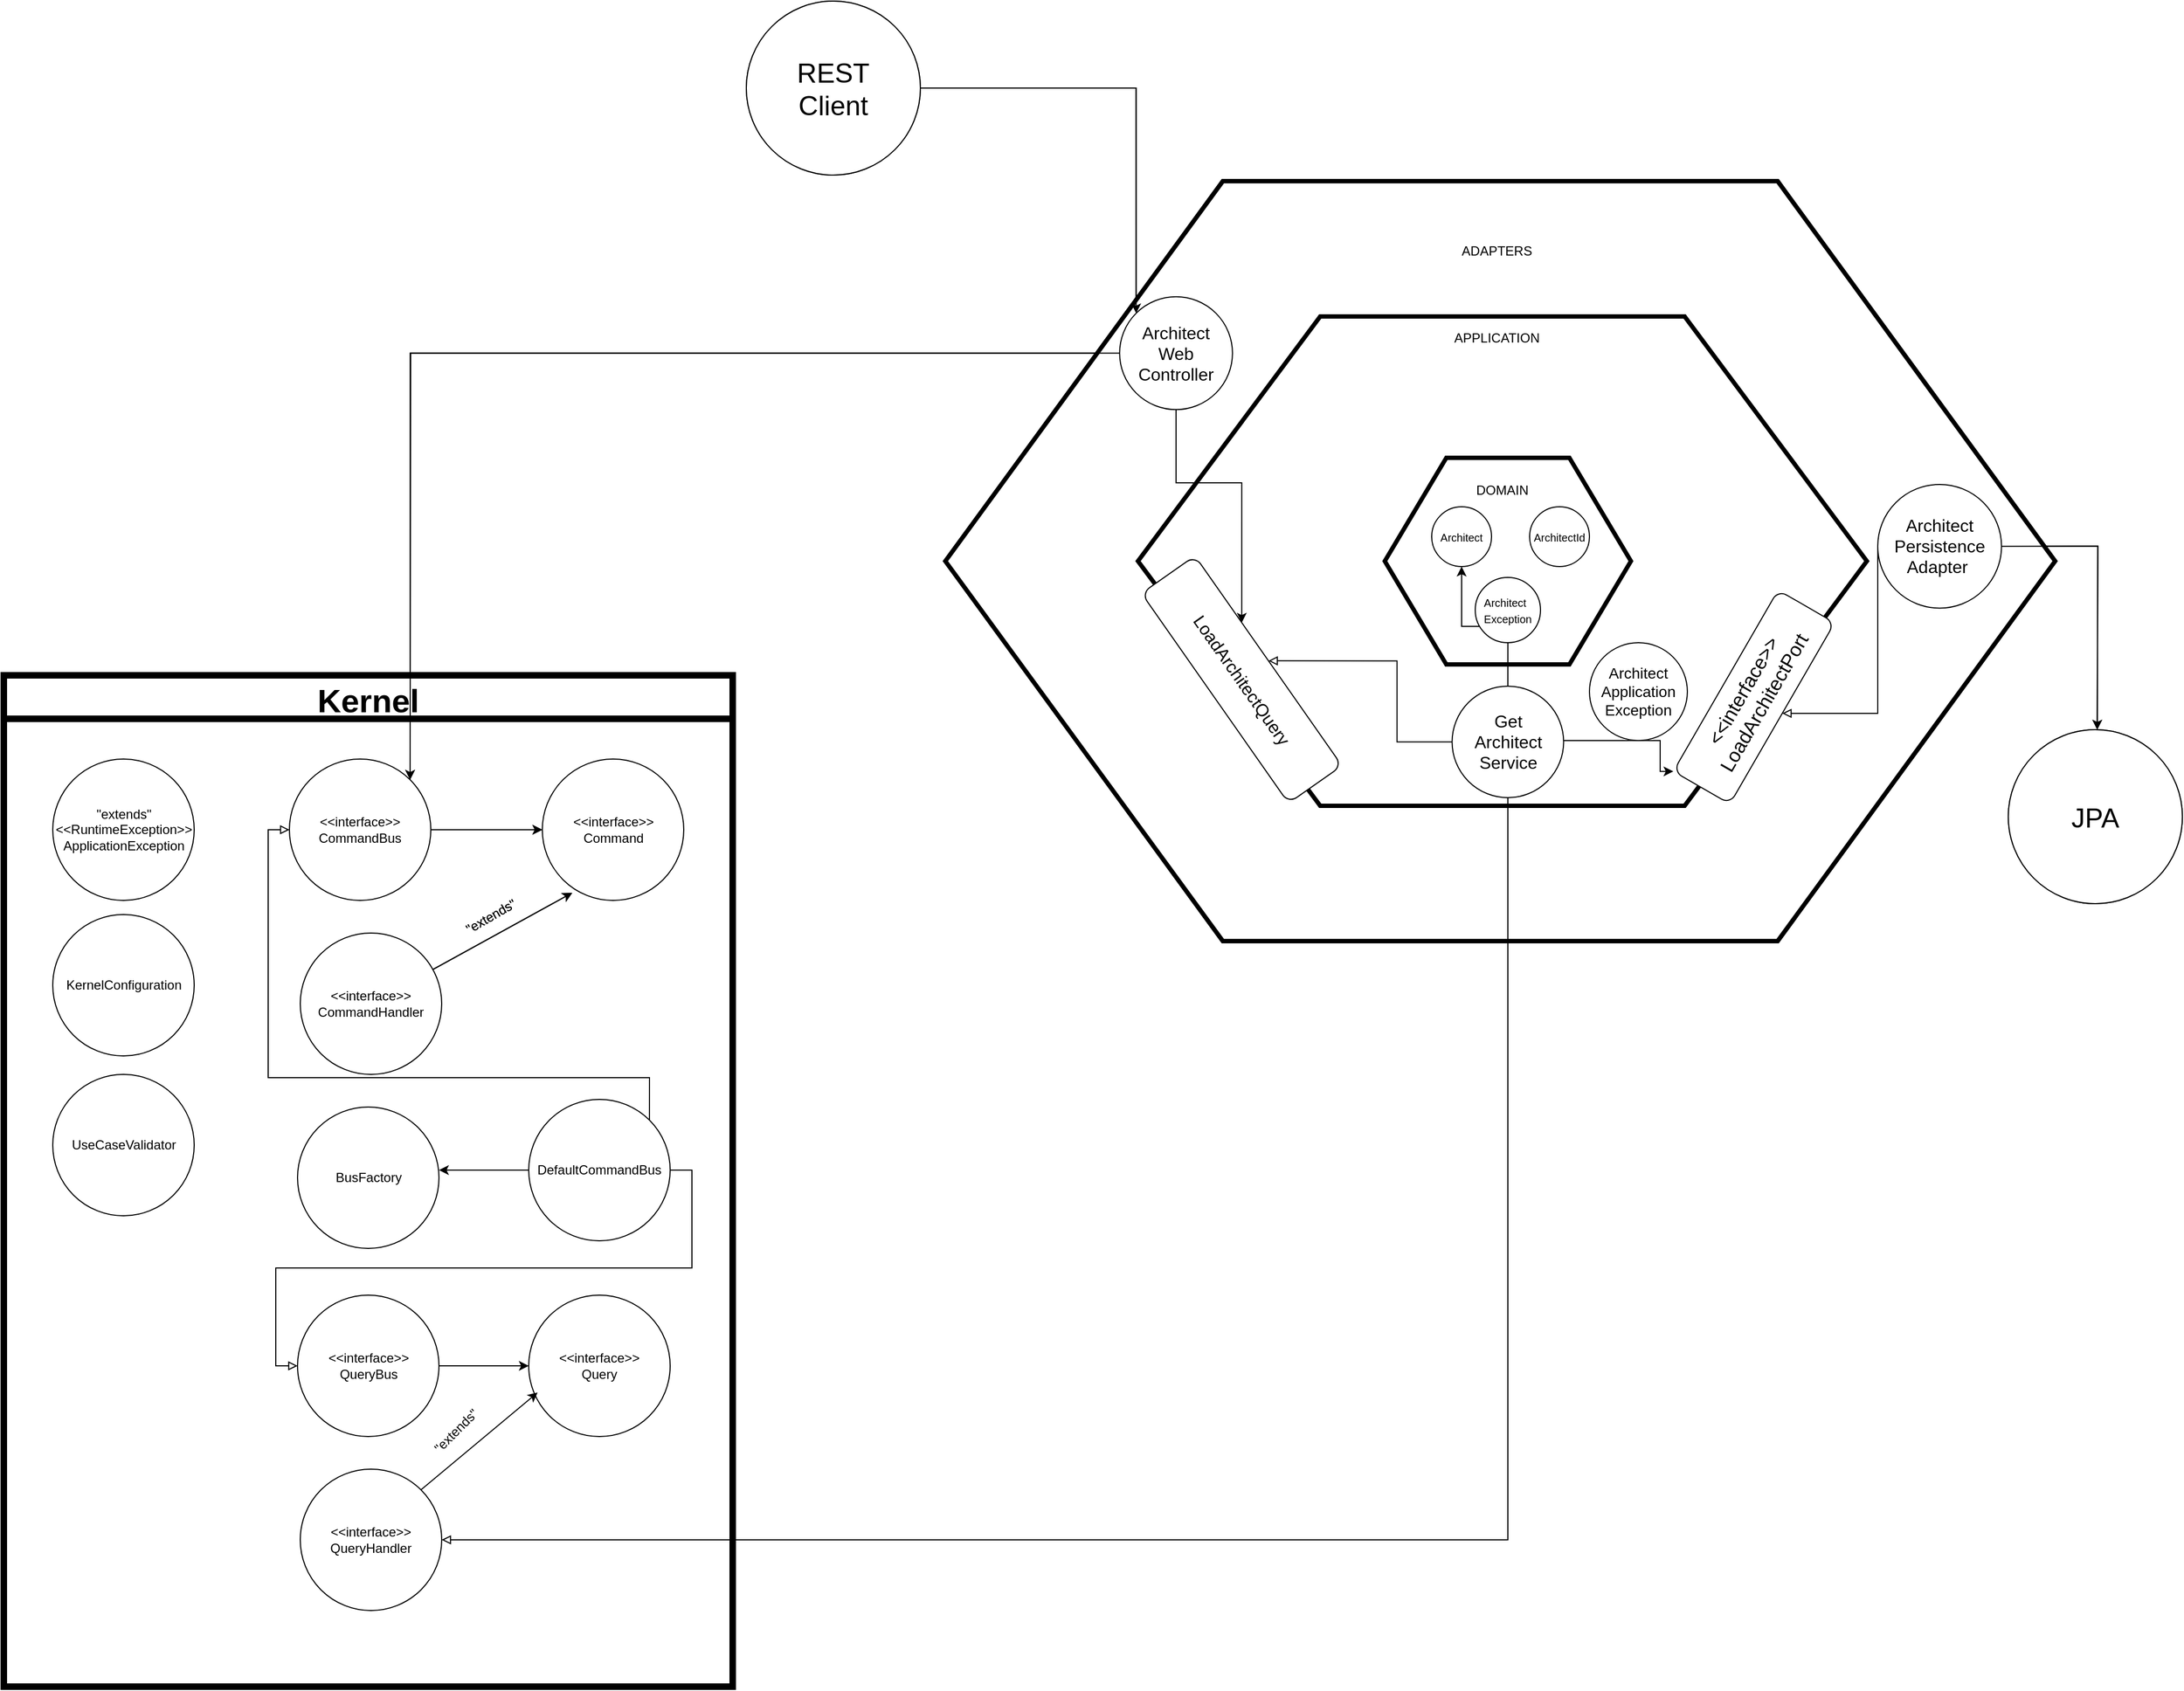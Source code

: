 <mxfile version="20.8.16" type="device"><diagram name="Page-1" id="7_bkGVD5DkUnDnLSQGuH"><mxGraphModel dx="2879" dy="1544" grid="1" gridSize="10" guides="1" tooltips="1" connect="1" arrows="1" fold="1" page="1" pageScale="1" pageWidth="827" pageHeight="1169" math="0" shadow="0"><root><mxCell id="0"/><mxCell id="1" parent="0"/><mxCell id="dzkOFMgz4bmQEiloiFaV-1" value="" style="shape=hexagon;html=1;whiteSpace=wrap;perimeter=hexagonPerimeter;strokeWidth=4;rounded=0;" vertex="1" parent="1"><mxGeometry x="143" y="685.68" width="1020" height="698.65" as="geometry"/></mxCell><mxCell id="dzkOFMgz4bmQEiloiFaV-2" value="" style="shape=hexagon;html=1;whiteSpace=wrap;perimeter=hexagonPerimeter;strokeWidth=4;rounded=0;" vertex="1" parent="1"><mxGeometry x="320" y="810" width="670" height="450" as="geometry"/></mxCell><mxCell id="dzkOFMgz4bmQEiloiFaV-3" value="" style="shape=hexagon;html=1;whiteSpace=wrap;perimeter=hexagonPerimeter;strokeWidth=4;rounded=0;" vertex="1" parent="1"><mxGeometry x="546.88" y="940.01" width="226.25" height="190" as="geometry"/></mxCell><mxCell id="dzkOFMgz4bmQEiloiFaV-4" value="&lt;div style=&quot;text-align: justify;&quot;&gt;&lt;span style=&quot;background-color: initial;&quot;&gt;&lt;font style=&quot;font-size: 10px;&quot;&gt;Architect&lt;/font&gt;&lt;/span&gt;&lt;/div&gt;" style="ellipse;whiteSpace=wrap;html=1;aspect=fixed;direction=south;" vertex="1" parent="1"><mxGeometry x="590" y="985" width="55" height="55" as="geometry"/></mxCell><mxCell id="dzkOFMgz4bmQEiloiFaV-5" value="DOMAIN" style="text;html=1;strokeColor=none;fillColor=none;align=center;verticalAlign=middle;whiteSpace=wrap;rounded=0;" vertex="1" parent="1"><mxGeometry x="635" y="960" width="40" height="20" as="geometry"/></mxCell><mxCell id="dzkOFMgz4bmQEiloiFaV-6" value="APPLICATION" style="text;html=1;strokeColor=none;fillColor=none;align=center;verticalAlign=middle;whiteSpace=wrap;rounded=0;" vertex="1" parent="1"><mxGeometry x="630" y="820" width="40" height="20" as="geometry"/></mxCell><mxCell id="dzkOFMgz4bmQEiloiFaV-7" value="&lt;font style=&quot;font-size: 18px;&quot;&gt;&amp;lt;&amp;lt;interface&amp;gt;&amp;gt;&lt;br&gt;CreateArchitectPort&lt;/font&gt;" style="rounded=1;whiteSpace=wrap;html=1;rotation=-60;fillColor=default;" vertex="1" parent="1"><mxGeometry x="790" y="1130" width="192.5" height="60" as="geometry"/></mxCell><mxCell id="dzkOFMgz4bmQEiloiFaV-8" style="edgeStyle=orthogonalEdgeStyle;rounded=0;orthogonalLoop=1;jettySize=auto;html=1;endArrow=block;endFill=0;entryX=0.5;entryY=1;entryDx=0;entryDy=0;" edge="1" parent="1" source="dzkOFMgz4bmQEiloiFaV-10" target="dzkOFMgz4bmQEiloiFaV-7"><mxGeometry relative="1" as="geometry"><Array as="points"><mxPoint x="1000" y="1175"/></Array><mxPoint x="830" y="1180" as="targetPoint"/></mxGeometry></mxCell><mxCell id="dzkOFMgz4bmQEiloiFaV-9" style="edgeStyle=orthogonalEdgeStyle;rounded=0;orthogonalLoop=1;jettySize=auto;html=1;exitX=0.5;exitY=0;exitDx=0;exitDy=0;endArrow=classic;endFill=1;" edge="1" parent="1" source="dzkOFMgz4bmQEiloiFaV-10"><mxGeometry relative="1" as="geometry"><mxPoint x="1201.75" y="1190" as="targetPoint"/></mxGeometry></mxCell><mxCell id="dzkOFMgz4bmQEiloiFaV-10" value="&lt;font style=&quot;font-size: 16px;&quot;&gt;Architect&lt;br&gt;Persistence&lt;br&gt;Adapter&amp;nbsp;&lt;br&gt;&lt;/font&gt;" style="ellipse;whiteSpace=wrap;html=1;aspect=fixed;direction=south;fillColor=#FFFFFF;" vertex="1" parent="1"><mxGeometry x="1000" y="964.47" width="113.75" height="113.75" as="geometry"/></mxCell><mxCell id="dzkOFMgz4bmQEiloiFaV-11" value="ADAPTERS" style="text;html=1;strokeColor=none;fillColor=none;align=center;verticalAlign=middle;whiteSpace=wrap;rounded=0;" vertex="1" parent="1"><mxGeometry x="630" y="740" width="40" height="20" as="geometry"/></mxCell><mxCell id="dzkOFMgz4bmQEiloiFaV-13" style="edgeStyle=orthogonalEdgeStyle;rounded=0;orthogonalLoop=1;jettySize=auto;html=1;entryX=0;entryY=0;entryDx=0;entryDy=0;fontSize=14;" edge="1" parent="1" source="dzkOFMgz4bmQEiloiFaV-16" target="dzkOFMgz4bmQEiloiFaV-7"><mxGeometry relative="1" as="geometry"><Array as="points"><mxPoint x="800" y="1200"/><mxPoint x="800" y="1228"/></Array></mxGeometry></mxCell><mxCell id="dzkOFMgz4bmQEiloiFaV-14" style="edgeStyle=orthogonalEdgeStyle;rounded=0;orthogonalLoop=1;jettySize=auto;html=1;entryX=0.5;entryY=0;entryDx=0;entryDy=0;fontSize=16;endArrow=block;endFill=0;" edge="1" parent="1" source="dzkOFMgz4bmQEiloiFaV-16" target="dzkOFMgz4bmQEiloiFaV-37"><mxGeometry relative="1" as="geometry"/></mxCell><mxCell id="dzkOFMgz4bmQEiloiFaV-15" style="edgeStyle=orthogonalEdgeStyle;rounded=0;orthogonalLoop=1;jettySize=auto;html=1;fontSize=25;startArrow=none;startFill=0;endArrow=classic;endFill=1;" edge="1" parent="1" source="dzkOFMgz4bmQEiloiFaV-16" target="dzkOFMgz4bmQEiloiFaV-4"><mxGeometry relative="1" as="geometry"/></mxCell><mxCell id="dzkOFMgz4bmQEiloiFaV-16" value="&lt;font style=&quot;font-size: 16px;&quot;&gt;Create&lt;br&gt;Architect&lt;br&gt;Service&lt;br&gt;&lt;/font&gt;" style="ellipse;whiteSpace=wrap;html=1;aspect=fixed;fillColor=#FFFFFF;" vertex="1" parent="1"><mxGeometry x="608.75" y="1150" width="102.5" height="102.5" as="geometry"/></mxCell><mxCell id="dzkOFMgz4bmQEiloiFaV-17" value="&lt;font style=&quot;font-size: 14px;&quot;&gt;Architect&lt;br&gt;Application&lt;br&gt;Exception&lt;br&gt;&lt;/font&gt;" style="ellipse;whiteSpace=wrap;html=1;aspect=fixed;" vertex="1" parent="1"><mxGeometry x="735" y="1110" width="90" height="90" as="geometry"/></mxCell><mxCell id="dzkOFMgz4bmQEiloiFaV-18" value="&lt;div style=&quot;text-align: justify;&quot;&gt;&lt;span style=&quot;background-color: initial;&quot;&gt;&lt;font style=&quot;font-size: 10px;&quot;&gt;ArchitectId&lt;/font&gt;&lt;/span&gt;&lt;/div&gt;" style="ellipse;whiteSpace=wrap;html=1;aspect=fixed;direction=south;" vertex="1" parent="1"><mxGeometry x="680" y="985" width="55" height="55" as="geometry"/></mxCell><mxCell id="dzkOFMgz4bmQEiloiFaV-19" value="&lt;div style=&quot;text-align: justify;&quot;&gt;&lt;span style=&quot;background-color: initial;&quot;&gt;&lt;font style=&quot;font-size: 10px;&quot;&gt;Architect&lt;/font&gt;&lt;/span&gt;&lt;/div&gt;&lt;div style=&quot;text-align: justify;&quot;&gt;&lt;span style=&quot;background-color: initial;&quot;&gt;&lt;font style=&quot;font-size: 10px;&quot;&gt;Exception&lt;/font&gt;&lt;/span&gt;&lt;/div&gt;" style="ellipse;whiteSpace=wrap;html=1;aspect=fixed;direction=south;" vertex="1" parent="1"><mxGeometry x="630.01" y="1050" width="60" height="60" as="geometry"/></mxCell><mxCell id="dzkOFMgz4bmQEiloiFaV-20" value="&lt;font style=&quot;&quot;&gt;&lt;font style=&quot;font-size: 12px;&quot;&gt;&quot;extends&quot;&lt;br&gt;&amp;lt;&amp;lt;RuntimeException&amp;gt;&amp;gt;&lt;br&gt;ApplicationException&lt;/font&gt;&lt;br&gt;&lt;/font&gt;" style="ellipse;whiteSpace=wrap;html=1;aspect=fixed;fillColor=#FFFFFF;" vertex="1" parent="1"><mxGeometry x="-677.5" y="1217" width="130" height="130" as="geometry"/></mxCell><mxCell id="dzkOFMgz4bmQEiloiFaV-21" value="&lt;font style=&quot;&quot;&gt;&lt;font style=&quot;font-size: 12px;&quot;&gt;&amp;lt;&amp;lt;interface&amp;gt;&amp;gt;&lt;br&gt;Command&lt;/font&gt;&lt;br&gt;&lt;/font&gt;" style="ellipse;whiteSpace=wrap;html=1;aspect=fixed;fillColor=#FFFFFF;" vertex="1" parent="1"><mxGeometry x="-227.5" y="1217" width="130" height="130" as="geometry"/></mxCell><mxCell id="dzkOFMgz4bmQEiloiFaV-22" style="edgeStyle=orthogonalEdgeStyle;rounded=0;orthogonalLoop=1;jettySize=auto;html=1;entryX=0;entryY=0.5;entryDx=0;entryDy=0;fontSize=17;" edge="1" parent="1" source="dzkOFMgz4bmQEiloiFaV-23" target="dzkOFMgz4bmQEiloiFaV-21"><mxGeometry relative="1" as="geometry"/></mxCell><mxCell id="dzkOFMgz4bmQEiloiFaV-23" value="&lt;font style=&quot;&quot;&gt;&amp;lt;&amp;lt;interface&amp;gt;&amp;gt;&lt;br&gt;CommandBus&lt;br&gt;&lt;/font&gt;" style="ellipse;whiteSpace=wrap;html=1;aspect=fixed;fillColor=#FFFFFF;" vertex="1" parent="1"><mxGeometry x="-460" y="1217" width="130" height="130" as="geometry"/></mxCell><mxCell id="dzkOFMgz4bmQEiloiFaV-24" value="&lt;font style=&quot;&quot;&gt;&amp;lt;&amp;lt;interface&amp;gt;&amp;gt;&lt;br&gt;CommandHandler&lt;br&gt;&lt;/font&gt;" style="ellipse;whiteSpace=wrap;html=1;aspect=fixed;fillColor=#FFFFFF;" vertex="1" parent="1"><mxGeometry x="-450" y="1377" width="130" height="130" as="geometry"/></mxCell><mxCell id="dzkOFMgz4bmQEiloiFaV-29" value="&quot;extends&quot;" style="text;html=1;align=center;verticalAlign=middle;resizable=0;points=[];autosize=1;strokeColor=none;fillColor=none;fontSize=12;rotation=-30;" vertex="1" parent="1"><mxGeometry x="-310" y="1347" width="70" height="30" as="geometry"/></mxCell><mxCell id="dzkOFMgz4bmQEiloiFaV-30" value="&lt;font style=&quot;&quot;&gt;&lt;font style=&quot;font-size: 12px;&quot;&gt;BusFactory&lt;/font&gt;&lt;br&gt;&lt;/font&gt;" style="ellipse;whiteSpace=wrap;html=1;aspect=fixed;fillColor=#FFFFFF;" vertex="1" parent="1"><mxGeometry x="-452.5" y="1537" width="130" height="130" as="geometry"/></mxCell><mxCell id="dzkOFMgz4bmQEiloiFaV-31" value="" style="endArrow=classic;html=1;rounded=0;fontSize=12;" edge="1" parent="1" source="dzkOFMgz4bmQEiloiFaV-24"><mxGeometry width="50" height="50" relative="1" as="geometry"><mxPoint x="-250" y="1390" as="sourcePoint"/><mxPoint x="-200" y="1340" as="targetPoint"/></mxGeometry></mxCell><mxCell id="dzkOFMgz4bmQEiloiFaV-32" style="edgeStyle=orthogonalEdgeStyle;rounded=0;orthogonalLoop=1;jettySize=auto;html=1;entryX=1;entryY=0;entryDx=0;entryDy=0;fontSize=17;endArrow=classic;endFill=1;" edge="1" parent="1" source="dzkOFMgz4bmQEiloiFaV-33" target="dzkOFMgz4bmQEiloiFaV-23"><mxGeometry relative="1" as="geometry"/></mxCell><mxCell id="dzkOFMgz4bmQEiloiFaV-33" value="&lt;font style=&quot;font-size: 16px;&quot;&gt;Architect&lt;br&gt;Web&lt;br&gt;Controller&lt;br&gt;&lt;/font&gt;" style="ellipse;whiteSpace=wrap;html=1;aspect=fixed;direction=south;fillColor=#FFFFFF;" vertex="1" parent="1"><mxGeometry x="303.13" y="791.87" width="103.75" height="103.75" as="geometry"/></mxCell><mxCell id="dzkOFMgz4bmQEiloiFaV-34" style="edgeStyle=orthogonalEdgeStyle;rounded=0;orthogonalLoop=1;jettySize=auto;html=1;entryX=0;entryY=1;entryDx=0;entryDy=0;fontSize=17;endArrow=classic;endFill=1;" edge="1" parent="1" source="dzkOFMgz4bmQEiloiFaV-35" target="dzkOFMgz4bmQEiloiFaV-33"><mxGeometry relative="1" as="geometry"/></mxCell><mxCell id="dzkOFMgz4bmQEiloiFaV-35" value="&lt;font style=&quot;&quot;&gt;&lt;font style=&quot;font-size: 25px;&quot;&gt;REST&lt;br&gt;Client&lt;/font&gt;&lt;br&gt;&lt;/font&gt;" style="ellipse;whiteSpace=wrap;html=1;aspect=fixed;direction=south;fillColor=#FFFFFF;" vertex="1" parent="1"><mxGeometry x="-40" y="520" width="160" height="160" as="geometry"/></mxCell><mxCell id="dzkOFMgz4bmQEiloiFaV-36" style="edgeStyle=orthogonalEdgeStyle;rounded=0;orthogonalLoop=1;jettySize=auto;html=1;entryX=1;entryY=0.5;entryDx=0;entryDy=0;fontSize=16;endArrow=none;endFill=0;startArrow=classic;startFill=1;" edge="1" parent="1" source="dzkOFMgz4bmQEiloiFaV-37" target="dzkOFMgz4bmQEiloiFaV-33"><mxGeometry relative="1" as="geometry"/></mxCell><mxCell id="dzkOFMgz4bmQEiloiFaV-37" value="&lt;font style=&quot;font-size: 16px;&quot;&gt;CreateArchitectCommand&lt;/font&gt;" style="rounded=1;whiteSpace=wrap;html=1;rotation=55;fillColor=default;" vertex="1" parent="1"><mxGeometry x="330" y="1120" width="179.37" height="60" as="geometry"/></mxCell><mxCell id="dzkOFMgz4bmQEiloiFaV-38" value="&lt;font style=&quot;&quot;&gt;&lt;span style=&quot;font-size: 25px;&quot;&gt;JPA&lt;/span&gt;&lt;br&gt;&lt;/font&gt;" style="ellipse;whiteSpace=wrap;html=1;aspect=fixed;direction=south;fillColor=#FFFFFF;" vertex="1" parent="1"><mxGeometry x="1120" y="1190" width="160" height="160" as="geometry"/></mxCell><mxCell id="dzkOFMgz4bmQEiloiFaV-39" value="" style="shape=hexagon;html=1;whiteSpace=wrap;perimeter=hexagonPerimeter;strokeWidth=4;rounded=0;" vertex="1" parent="1"><mxGeometry x="143" y="685.68" width="1020" height="698.65" as="geometry"/></mxCell><mxCell id="dzkOFMgz4bmQEiloiFaV-40" value="" style="shape=hexagon;html=1;whiteSpace=wrap;perimeter=hexagonPerimeter;strokeWidth=4;rounded=0;" vertex="1" parent="1"><mxGeometry x="320" y="810" width="670" height="450" as="geometry"/></mxCell><mxCell id="dzkOFMgz4bmQEiloiFaV-41" value="" style="shape=hexagon;html=1;whiteSpace=wrap;perimeter=hexagonPerimeter;strokeWidth=4;rounded=0;" vertex="1" parent="1"><mxGeometry x="546.88" y="940.01" width="226.25" height="190" as="geometry"/></mxCell><mxCell id="dzkOFMgz4bmQEiloiFaV-42" value="&lt;div style=&quot;text-align: justify;&quot;&gt;&lt;span style=&quot;background-color: initial;&quot;&gt;&lt;font style=&quot;font-size: 10px;&quot;&gt;Architect&lt;/font&gt;&lt;/span&gt;&lt;/div&gt;" style="ellipse;whiteSpace=wrap;html=1;aspect=fixed;direction=south;" vertex="1" parent="1"><mxGeometry x="590" y="985" width="55" height="55" as="geometry"/></mxCell><mxCell id="dzkOFMgz4bmQEiloiFaV-43" value="DOMAIN" style="text;html=1;strokeColor=none;fillColor=none;align=center;verticalAlign=middle;whiteSpace=wrap;rounded=0;" vertex="1" parent="1"><mxGeometry x="635" y="960" width="40" height="20" as="geometry"/></mxCell><mxCell id="dzkOFMgz4bmQEiloiFaV-44" value="APPLICATION" style="text;html=1;strokeColor=none;fillColor=none;align=center;verticalAlign=middle;whiteSpace=wrap;rounded=0;" vertex="1" parent="1"><mxGeometry x="630" y="820" width="40" height="20" as="geometry"/></mxCell><mxCell id="dzkOFMgz4bmQEiloiFaV-45" value="&lt;font style=&quot;font-size: 18px;&quot;&gt;&amp;lt;&amp;lt;interface&amp;gt;&amp;gt;&lt;br&gt;LoadArchitectPort&lt;/font&gt;" style="rounded=1;whiteSpace=wrap;html=1;rotation=-60;fillColor=default;" vertex="1" parent="1"><mxGeometry x="790" y="1130" width="192.5" height="60" as="geometry"/></mxCell><mxCell id="dzkOFMgz4bmQEiloiFaV-46" style="edgeStyle=orthogonalEdgeStyle;rounded=0;orthogonalLoop=1;jettySize=auto;html=1;endArrow=block;endFill=0;entryX=0.5;entryY=1;entryDx=0;entryDy=0;" edge="1" parent="1" source="dzkOFMgz4bmQEiloiFaV-48" target="dzkOFMgz4bmQEiloiFaV-45"><mxGeometry relative="1" as="geometry"><Array as="points"><mxPoint x="1000" y="1175"/></Array><mxPoint x="830" y="1180" as="targetPoint"/></mxGeometry></mxCell><mxCell id="dzkOFMgz4bmQEiloiFaV-47" style="edgeStyle=orthogonalEdgeStyle;rounded=0;orthogonalLoop=1;jettySize=auto;html=1;exitX=0.5;exitY=0;exitDx=0;exitDy=0;endArrow=classic;endFill=1;" edge="1" parent="1" source="dzkOFMgz4bmQEiloiFaV-48"><mxGeometry relative="1" as="geometry"><mxPoint x="1201.75" y="1190" as="targetPoint"/></mxGeometry></mxCell><mxCell id="dzkOFMgz4bmQEiloiFaV-48" value="&lt;font style=&quot;font-size: 16px;&quot;&gt;Architect&lt;br&gt;Persistence&lt;br&gt;Adapter&amp;nbsp;&lt;br&gt;&lt;/font&gt;" style="ellipse;whiteSpace=wrap;html=1;aspect=fixed;direction=south;fillColor=#FFFFFF;" vertex="1" parent="1"><mxGeometry x="1000" y="964.47" width="113.75" height="113.75" as="geometry"/></mxCell><mxCell id="dzkOFMgz4bmQEiloiFaV-49" value="ADAPTERS" style="text;html=1;strokeColor=none;fillColor=none;align=center;verticalAlign=middle;whiteSpace=wrap;rounded=0;" vertex="1" parent="1"><mxGeometry x="630" y="740" width="40" height="20" as="geometry"/></mxCell><mxCell id="dzkOFMgz4bmQEiloiFaV-50" style="edgeStyle=orthogonalEdgeStyle;rounded=0;orthogonalLoop=1;jettySize=auto;html=1;exitX=0.5;exitY=1;exitDx=0;exitDy=0;endArrow=block;endFill=0;entryX=1;entryY=0.5;entryDx=0;entryDy=0;" edge="1" parent="1" source="dzkOFMgz4bmQEiloiFaV-54" target="dzkOFMgz4bmQEiloiFaV-80"><mxGeometry relative="1" as="geometry"><mxPoint x="170" y="880" as="targetPoint"/><Array as="points"><mxPoint x="660" y="1935"/></Array></mxGeometry></mxCell><mxCell id="dzkOFMgz4bmQEiloiFaV-51" style="edgeStyle=orthogonalEdgeStyle;rounded=0;orthogonalLoop=1;jettySize=auto;html=1;entryX=0;entryY=0;entryDx=0;entryDy=0;fontSize=14;" edge="1" parent="1" source="dzkOFMgz4bmQEiloiFaV-54" target="dzkOFMgz4bmQEiloiFaV-45"><mxGeometry relative="1" as="geometry"><Array as="points"><mxPoint x="800" y="1200"/><mxPoint x="800" y="1228"/></Array></mxGeometry></mxCell><mxCell id="dzkOFMgz4bmQEiloiFaV-52" style="edgeStyle=orthogonalEdgeStyle;rounded=0;orthogonalLoop=1;jettySize=auto;html=1;entryX=0.5;entryY=0;entryDx=0;entryDy=0;fontSize=16;endArrow=block;endFill=0;" edge="1" parent="1" source="dzkOFMgz4bmQEiloiFaV-54" target="dzkOFMgz4bmQEiloiFaV-76"><mxGeometry relative="1" as="geometry"/></mxCell><mxCell id="dzkOFMgz4bmQEiloiFaV-53" style="edgeStyle=orthogonalEdgeStyle;rounded=0;orthogonalLoop=1;jettySize=auto;html=1;fontSize=25;startArrow=none;startFill=0;endArrow=classic;endFill=1;" edge="1" parent="1" source="dzkOFMgz4bmQEiloiFaV-54" target="dzkOFMgz4bmQEiloiFaV-42"><mxGeometry relative="1" as="geometry"/></mxCell><mxCell id="dzkOFMgz4bmQEiloiFaV-54" value="&lt;font style=&quot;font-size: 16px;&quot;&gt;Get&lt;br&gt;Architect&lt;br&gt;Service&lt;br&gt;&lt;/font&gt;" style="ellipse;whiteSpace=wrap;html=1;aspect=fixed;fillColor=#FFFFFF;" vertex="1" parent="1"><mxGeometry x="608.75" y="1150" width="102.5" height="102.5" as="geometry"/></mxCell><mxCell id="dzkOFMgz4bmQEiloiFaV-55" value="&lt;font style=&quot;font-size: 14px;&quot;&gt;Architect&lt;br&gt;Application&lt;br&gt;Exception&lt;br&gt;&lt;/font&gt;" style="ellipse;whiteSpace=wrap;html=1;aspect=fixed;" vertex="1" parent="1"><mxGeometry x="735" y="1110" width="90" height="90" as="geometry"/></mxCell><mxCell id="dzkOFMgz4bmQEiloiFaV-56" value="&lt;div style=&quot;text-align: justify;&quot;&gt;&lt;span style=&quot;background-color: initial;&quot;&gt;&lt;font style=&quot;font-size: 10px;&quot;&gt;ArchitectId&lt;/font&gt;&lt;/span&gt;&lt;/div&gt;" style="ellipse;whiteSpace=wrap;html=1;aspect=fixed;direction=south;" vertex="1" parent="1"><mxGeometry x="680" y="985" width="55" height="55" as="geometry"/></mxCell><mxCell id="dzkOFMgz4bmQEiloiFaV-57" value="&lt;div style=&quot;text-align: justify;&quot;&gt;&lt;span style=&quot;background-color: initial;&quot;&gt;&lt;font style=&quot;font-size: 10px;&quot;&gt;Architect&lt;/font&gt;&lt;/span&gt;&lt;/div&gt;&lt;div style=&quot;text-align: justify;&quot;&gt;&lt;span style=&quot;background-color: initial;&quot;&gt;&lt;font style=&quot;font-size: 10px;&quot;&gt;Exception&lt;/font&gt;&lt;/span&gt;&lt;/div&gt;" style="ellipse;whiteSpace=wrap;html=1;aspect=fixed;direction=south;" vertex="1" parent="1"><mxGeometry x="630.01" y="1050" width="60" height="60" as="geometry"/></mxCell><mxCell id="dzkOFMgz4bmQEiloiFaV-58" value="Kernel" style="swimlane;strokeWidth=6;fontSize=30;fillColor=#FFFFFF;startSize=40;" vertex="1" parent="1"><mxGeometry x="-722.5" y="1140" width="670" height="930" as="geometry"><mxRectangle x="-190" y="1160" width="130" height="50" as="alternateBounds"/></mxGeometry></mxCell><mxCell id="dzkOFMgz4bmQEiloiFaV-61" style="edgeStyle=orthogonalEdgeStyle;rounded=0;orthogonalLoop=1;jettySize=auto;html=1;entryX=0;entryY=0.5;entryDx=0;entryDy=0;fontSize=17;" edge="1" parent="dzkOFMgz4bmQEiloiFaV-58"><mxGeometry relative="1" as="geometry"><mxPoint x="392.5" y="142" as="sourcePoint"/><mxPoint x="495" y="142" as="targetPoint"/></mxGeometry></mxCell><mxCell id="dzkOFMgz4bmQEiloiFaV-64" style="edgeStyle=orthogonalEdgeStyle;rounded=0;orthogonalLoop=1;jettySize=auto;html=1;entryX=0;entryY=0.5;entryDx=0;entryDy=0;fontSize=17;endArrow=block;endFill=0;exitX=1;exitY=0;exitDx=0;exitDy=0;" edge="1" parent="dzkOFMgz4bmQEiloiFaV-58" source="dzkOFMgz4bmQEiloiFaV-65"><mxGeometry relative="1" as="geometry"><mxPoint x="593.5" y="390" as="sourcePoint"/><mxPoint x="262.5" y="142" as="targetPoint"/><Array as="points"><mxPoint x="594" y="370"/><mxPoint x="243" y="370"/><mxPoint x="243" y="142"/></Array></mxGeometry></mxCell><mxCell id="dzkOFMgz4bmQEiloiFaV-86" style="edgeStyle=orthogonalEdgeStyle;rounded=0;orthogonalLoop=1;jettySize=auto;html=1;entryX=1;entryY=0.5;entryDx=0;entryDy=0;startArrow=none;startFill=0;endArrow=classic;endFill=1;" edge="1" parent="dzkOFMgz4bmQEiloiFaV-58" source="dzkOFMgz4bmQEiloiFaV-65"><mxGeometry relative="1" as="geometry"><mxPoint x="400" y="455" as="targetPoint"/></mxGeometry></mxCell><mxCell id="dzkOFMgz4bmQEiloiFaV-65" value="&lt;font style=&quot;&quot;&gt;DefaultCommandBus&lt;br&gt;&lt;/font&gt;" style="ellipse;whiteSpace=wrap;html=1;aspect=fixed;fillColor=#FFFFFF;" vertex="1" parent="dzkOFMgz4bmQEiloiFaV-58"><mxGeometry x="482.5" y="390" width="130" height="130" as="geometry"/></mxCell><mxCell id="dzkOFMgz4bmQEiloiFaV-66" value="&lt;font style=&quot;&quot;&gt;KernelConfiguration&lt;br&gt;&lt;/font&gt;" style="ellipse;whiteSpace=wrap;html=1;aspect=fixed;fillColor=#FFFFFF;" vertex="1" parent="dzkOFMgz4bmQEiloiFaV-58"><mxGeometry x="45" y="220" width="130" height="130" as="geometry"/></mxCell><mxCell id="dzkOFMgz4bmQEiloiFaV-67" value="&lt;font style=&quot;&quot;&gt;UseCaseValidator&lt;br&gt;&lt;/font&gt;" style="ellipse;whiteSpace=wrap;html=1;aspect=fixed;fillColor=#FFFFFF;" vertex="1" parent="dzkOFMgz4bmQEiloiFaV-58"><mxGeometry x="45" y="367" width="130" height="130" as="geometry"/></mxCell><mxCell id="dzkOFMgz4bmQEiloiFaV-68" value="&quot;extends&quot;" style="text;html=1;align=center;verticalAlign=middle;resizable=0;points=[];autosize=1;strokeColor=none;fillColor=none;fontSize=12;rotation=-30;" vertex="1" parent="dzkOFMgz4bmQEiloiFaV-58"><mxGeometry x="412.5" y="207" width="70" height="30" as="geometry"/></mxCell><mxCell id="dzkOFMgz4bmQEiloiFaV-84" style="edgeStyle=orthogonalEdgeStyle;rounded=0;orthogonalLoop=1;jettySize=auto;html=1;entryX=0;entryY=0.5;entryDx=0;entryDy=0;" edge="1" parent="dzkOFMgz4bmQEiloiFaV-58" source="dzkOFMgz4bmQEiloiFaV-78" target="dzkOFMgz4bmQEiloiFaV-79"><mxGeometry relative="1" as="geometry"/></mxCell><mxCell id="dzkOFMgz4bmQEiloiFaV-85" style="edgeStyle=orthogonalEdgeStyle;rounded=0;orthogonalLoop=1;jettySize=auto;html=1;exitX=0;exitY=0.5;exitDx=0;exitDy=0;entryX=1;entryY=0.5;entryDx=0;entryDy=0;endArrow=none;endFill=0;startArrow=block;startFill=0;" edge="1" parent="dzkOFMgz4bmQEiloiFaV-58" source="dzkOFMgz4bmQEiloiFaV-78" target="dzkOFMgz4bmQEiloiFaV-65"><mxGeometry relative="1" as="geometry"/></mxCell><mxCell id="dzkOFMgz4bmQEiloiFaV-78" value="&lt;font style=&quot;&quot;&gt;&amp;lt;&amp;lt;interface&amp;gt;&amp;gt;&lt;br&gt;QueryBus&lt;br&gt;&lt;/font&gt;" style="ellipse;whiteSpace=wrap;html=1;aspect=fixed;fillColor=#FFFFFF;" vertex="1" parent="dzkOFMgz4bmQEiloiFaV-58"><mxGeometry x="270" y="570" width="130" height="130" as="geometry"/></mxCell><mxCell id="dzkOFMgz4bmQEiloiFaV-79" value="&lt;font style=&quot;&quot;&gt;&lt;font style=&quot;font-size: 12px;&quot;&gt;&amp;lt;&amp;lt;interface&amp;gt;&amp;gt;&lt;br&gt;&lt;/font&gt;Query&lt;br&gt;&lt;/font&gt;" style="ellipse;whiteSpace=wrap;html=1;aspect=fixed;fillColor=#FFFFFF;" vertex="1" parent="dzkOFMgz4bmQEiloiFaV-58"><mxGeometry x="482.5" y="570" width="130" height="130" as="geometry"/></mxCell><mxCell id="dzkOFMgz4bmQEiloiFaV-80" value="&lt;font style=&quot;&quot;&gt;&amp;lt;&amp;lt;interface&amp;gt;&amp;gt;&lt;br&gt;QueryHandler&lt;br&gt;&lt;/font&gt;" style="ellipse;whiteSpace=wrap;html=1;aspect=fixed;fillColor=#FFFFFF;" vertex="1" parent="dzkOFMgz4bmQEiloiFaV-58"><mxGeometry x="272.5" y="730" width="130" height="130" as="geometry"/></mxCell><mxCell id="dzkOFMgz4bmQEiloiFaV-81" value="&quot;extends&quot;" style="text;html=1;align=center;verticalAlign=middle;resizable=0;points=[];autosize=1;strokeColor=none;fillColor=none;fontSize=12;rotation=-45;" vertex="1" parent="dzkOFMgz4bmQEiloiFaV-58"><mxGeometry x="380.65" y="680" width="70" height="30" as="geometry"/></mxCell><mxCell id="dzkOFMgz4bmQEiloiFaV-82" value="" style="endArrow=classic;html=1;rounded=0;fontSize=12;exitX=1;exitY=0;exitDx=0;exitDy=0;" edge="1" parent="dzkOFMgz4bmQEiloiFaV-58" source="dzkOFMgz4bmQEiloiFaV-80"><mxGeometry width="50" height="50" relative="1" as="geometry"><mxPoint x="362.499" y="729.996" as="sourcePoint"/><mxPoint x="490.65" y="659.51" as="targetPoint"/></mxGeometry></mxCell><mxCell id="dzkOFMgz4bmQEiloiFaV-70" value="" style="endArrow=classic;html=1;rounded=0;fontSize=12;" edge="1" parent="1"><mxGeometry width="50" height="50" relative="1" as="geometry"><mxPoint x="-328.151" y="1410.486" as="sourcePoint"/><mxPoint x="-200" y="1340" as="targetPoint"/></mxGeometry></mxCell><mxCell id="dzkOFMgz4bmQEiloiFaV-71" style="edgeStyle=orthogonalEdgeStyle;rounded=0;orthogonalLoop=1;jettySize=auto;html=1;entryX=1;entryY=0;entryDx=0;entryDy=0;fontSize=17;endArrow=classic;endFill=1;" edge="1" parent="1" source="dzkOFMgz4bmQEiloiFaV-72"><mxGeometry relative="1" as="geometry"><mxPoint x="-349.038" y="1236.038" as="targetPoint"/></mxGeometry></mxCell><mxCell id="dzkOFMgz4bmQEiloiFaV-72" value="&lt;font style=&quot;font-size: 16px;&quot;&gt;Architect&lt;br&gt;Web&lt;br&gt;Controller&lt;br&gt;&lt;/font&gt;" style="ellipse;whiteSpace=wrap;html=1;aspect=fixed;direction=south;fillColor=#FFFFFF;" vertex="1" parent="1"><mxGeometry x="303.13" y="791.87" width="103.75" height="103.75" as="geometry"/></mxCell><mxCell id="dzkOFMgz4bmQEiloiFaV-73" style="edgeStyle=orthogonalEdgeStyle;rounded=0;orthogonalLoop=1;jettySize=auto;html=1;entryX=0;entryY=1;entryDx=0;entryDy=0;fontSize=17;endArrow=classic;endFill=1;" edge="1" parent="1" source="dzkOFMgz4bmQEiloiFaV-74" target="dzkOFMgz4bmQEiloiFaV-72"><mxGeometry relative="1" as="geometry"/></mxCell><mxCell id="dzkOFMgz4bmQEiloiFaV-74" value="&lt;font style=&quot;&quot;&gt;&lt;font style=&quot;font-size: 25px;&quot;&gt;REST&lt;br&gt;Client&lt;/font&gt;&lt;br&gt;&lt;/font&gt;" style="ellipse;whiteSpace=wrap;html=1;aspect=fixed;direction=south;fillColor=#FFFFFF;" vertex="1" parent="1"><mxGeometry x="-40" y="520" width="160" height="160" as="geometry"/></mxCell><mxCell id="dzkOFMgz4bmQEiloiFaV-75" style="edgeStyle=orthogonalEdgeStyle;rounded=0;orthogonalLoop=1;jettySize=auto;html=1;entryX=1;entryY=0.5;entryDx=0;entryDy=0;fontSize=16;endArrow=none;endFill=0;startArrow=classic;startFill=1;" edge="1" parent="1" source="dzkOFMgz4bmQEiloiFaV-76" target="dzkOFMgz4bmQEiloiFaV-72"><mxGeometry relative="1" as="geometry"/></mxCell><mxCell id="dzkOFMgz4bmQEiloiFaV-76" value="&lt;font style=&quot;font-size: 16px;&quot;&gt;LoadArchitectQuery&lt;/font&gt;" style="rounded=1;whiteSpace=wrap;html=1;rotation=55;fillColor=default;" vertex="1" parent="1"><mxGeometry x="297.59" y="1113.87" width="235.6" height="60" as="geometry"/></mxCell><mxCell id="dzkOFMgz4bmQEiloiFaV-77" value="&lt;font style=&quot;&quot;&gt;&lt;span style=&quot;font-size: 25px;&quot;&gt;JPA&lt;/span&gt;&lt;br&gt;&lt;/font&gt;" style="ellipse;whiteSpace=wrap;html=1;aspect=fixed;direction=south;fillColor=#FFFFFF;" vertex="1" parent="1"><mxGeometry x="1120" y="1190" width="160" height="160" as="geometry"/></mxCell></root></mxGraphModel></diagram></mxfile>